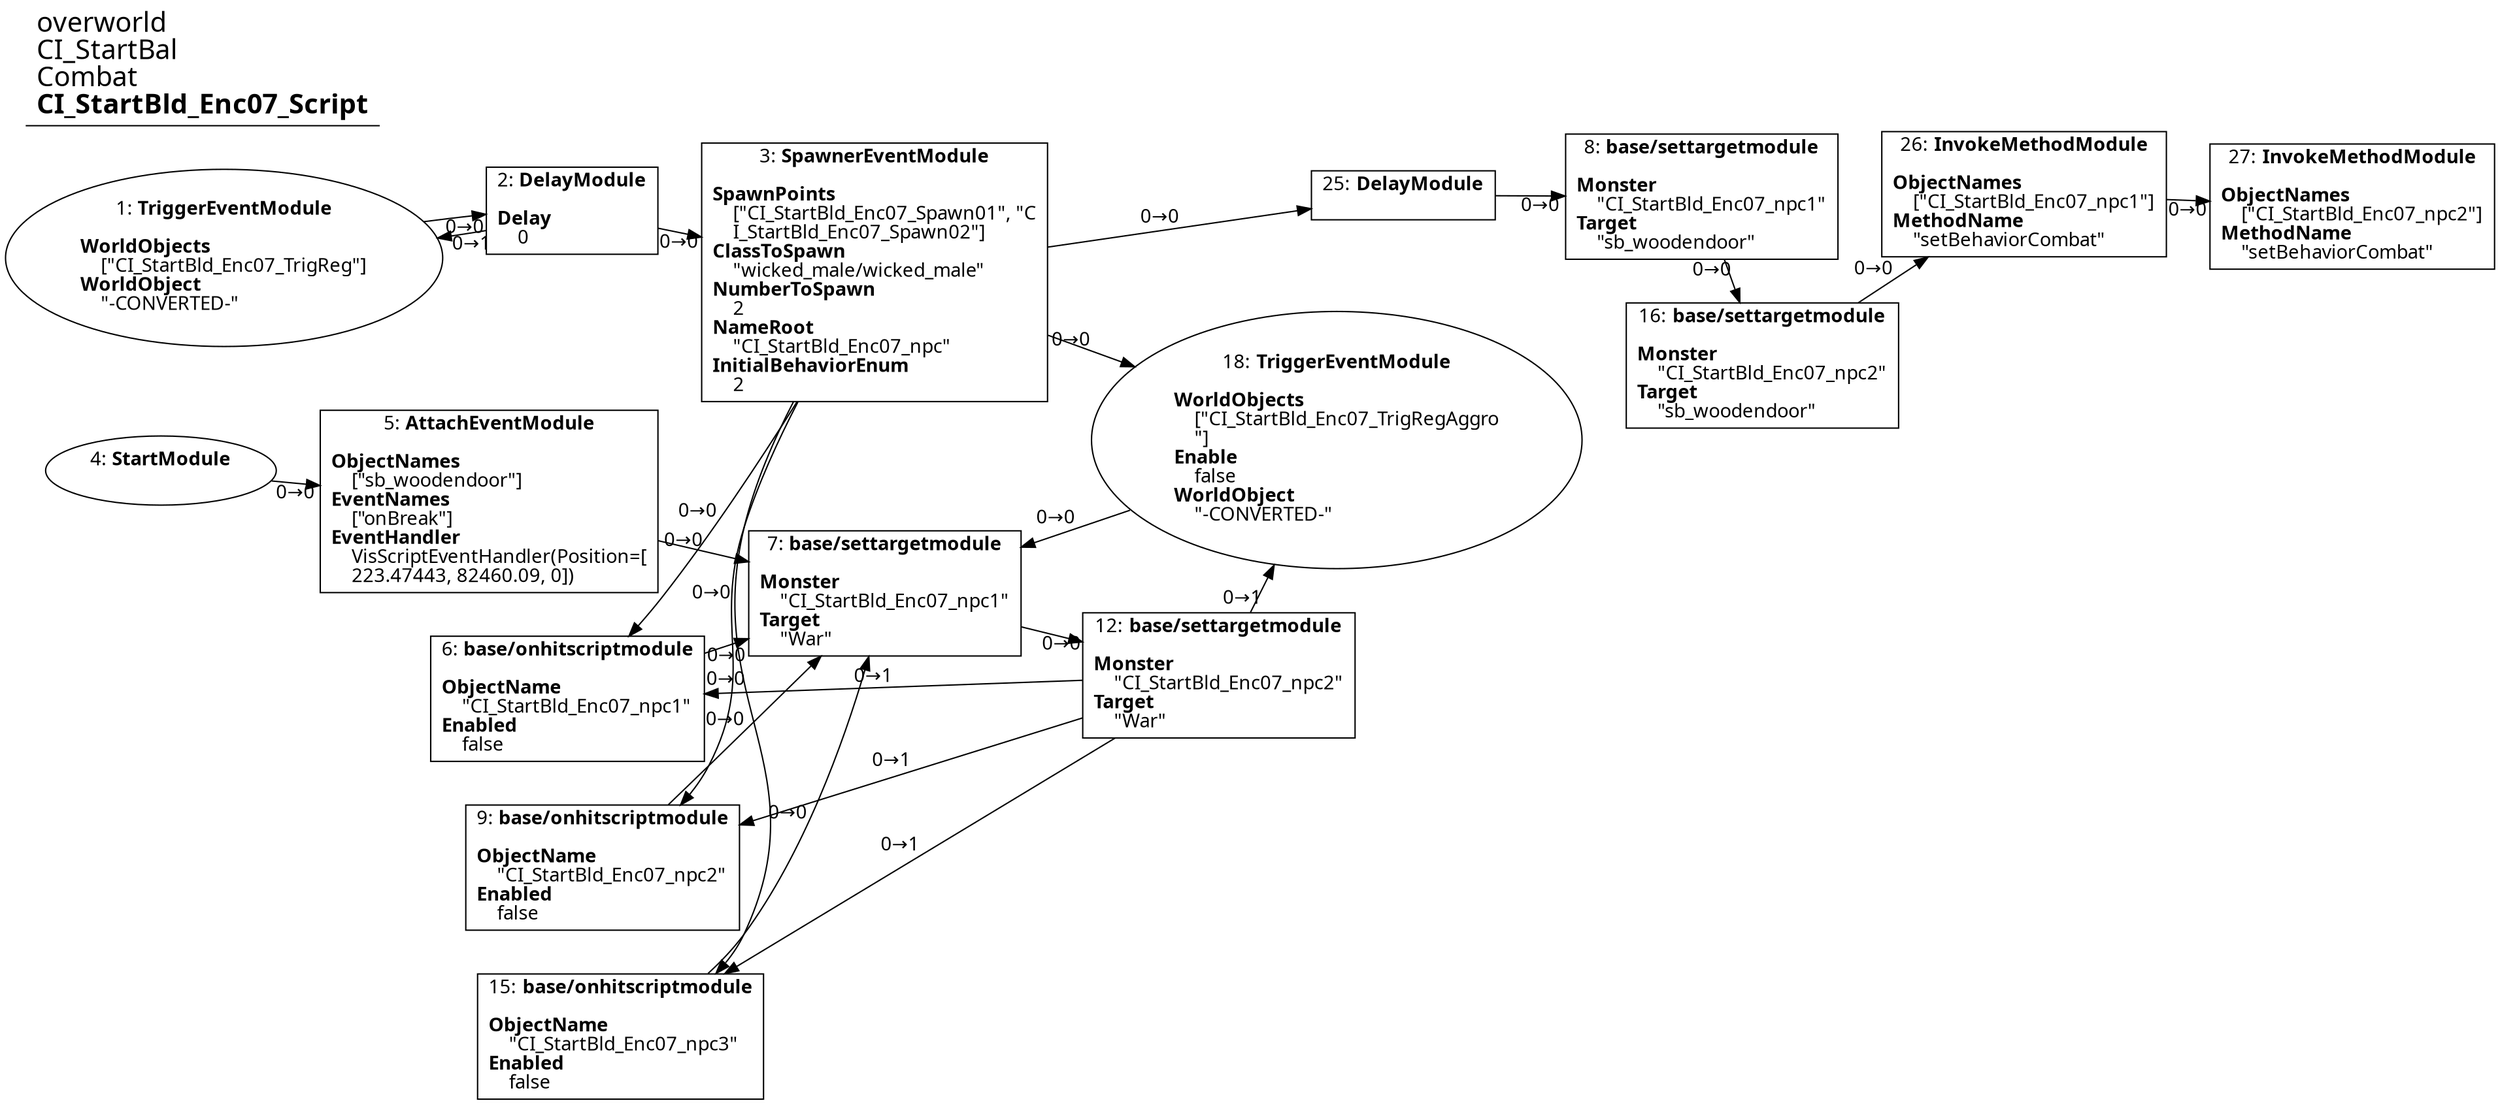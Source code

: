 digraph {
    layout = fdp;
    overlap = prism;
    sep = "+16";
    splines = spline;

    node [ shape = box ];

    graph [ fontname = "Segoe UI" ];
    node [ fontname = "Segoe UI" ];
    edge [ fontname = "Segoe UI" ];

    1 [ label = <1: <b>TriggerEventModule</b><br/><br/><b>WorldObjects</b><br align="left"/>    [&quot;CI_StartBld_Enc07_TrigReg&quot;]<br align="left"/><b>WorldObject</b><br align="left"/>    &quot;-CONVERTED-&quot;<br align="left"/>> ];
    1 [ shape = oval ]
    1 [ pos = "0.333,-0.18800001!" ];
    1 -> 2 [ label = "0→0" ];

    2 [ label = <2: <b>DelayModule</b><br/><br/><b>Delay</b><br align="left"/>    0<br align="left"/>> ];
    2 [ pos = "0.60800004,-0.172!" ];
    2 -> 1 [ label = "0→1" ];
    2 -> 3 [ label = "0→0" ];

    3 [ label = <3: <b>SpawnerEventModule</b><br/><br/><b>SpawnPoints</b><br align="left"/>    [&quot;CI_StartBld_Enc07_Spawn01&quot;, &quot;C<br align="left"/>    I_StartBld_Enc07_Spawn02&quot;]<br align="left"/><b>ClassToSpawn</b><br align="left"/>    &quot;wicked_male/wicked_male&quot;<br align="left"/><b>NumberToSpawn</b><br align="left"/>    2<br align="left"/><b>NameRoot</b><br align="left"/>    &quot;CI_StartBld_Enc07_npc&quot;<br align="left"/><b>InitialBehaviorEnum</b><br align="left"/>    2<br align="left"/>> ];
    3 [ pos = "0.896,-0.19500001!" ];
    3 -> 6 [ label = "0→0" ];
    3 -> 9 [ label = "0→0" ];
    3 -> 15 [ label = "0→0" ];
    3 -> 18 [ label = "0→0" ];
    3 -> 25 [ label = "0→0" ];

    4 [ label = <4: <b>StartModule</b><br/><br/>> ];
    4 [ shape = oval ]
    4 [ pos = "0.35700002,-0.45600003!" ];
    4 -> 5 [ label = "0→0" ];

    5 [ label = <5: <b>AttachEventModule</b><br/><br/><b>ObjectNames</b><br align="left"/>    [&quot;sb_woodendoor&quot;]<br align="left"/><b>EventNames</b><br align="left"/>    [&quot;onBreak&quot;]<br align="left"/><b>EventHandler</b><br align="left"/>    VisScriptEventHandler(Position=[<br align="left"/>    223.47443, 82460.09, 0])<br align="left"/>> ];
    5 [ pos = "0.526,-0.45900002!" ];
    5 -> 7 [ label = "0→0" ];

    6 [ label = <6: <b>base/onhitscriptmodule</b><br/><br/><b>ObjectName</b><br align="left"/>    &quot;CI_StartBld_Enc07_npc1&quot;<br align="left"/><b>Enabled</b><br align="left"/>    false<br align="left"/>> ];
    6 [ pos = "0.578,-0.63500005!" ];
    6 -> 7 [ label = "0→0" ];

    7 [ label = <7: <b>base/settargetmodule</b><br/><br/><b>Monster</b><br align="left"/>    &quot;CI_StartBld_Enc07_npc1&quot;<br align="left"/><b>Target</b><br align="left"/>    &quot;War&quot;<br align="left"/>> ];
    7 [ pos = "0.91700006,-0.48600003!" ];
    7 -> 12 [ label = "0→0" ];

    8 [ label = <8: <b>base/settargetmodule</b><br/><br/><b>Monster</b><br align="left"/>    &quot;CI_StartBld_Enc07_npc1&quot;<br align="left"/><b>Target</b><br align="left"/>    &quot;sb_woodendoor&quot;<br align="left"/>> ];
    8 [ pos = "1.4360001,-0.13000001!" ];
    8 -> 16 [ label = "0→0" ];

    9 [ label = <9: <b>base/onhitscriptmodule</b><br/><br/><b>ObjectName</b><br align="left"/>    &quot;CI_StartBld_Enc07_npc2&quot;<br align="left"/><b>Enabled</b><br align="left"/>    false<br align="left"/>> ];
    9 [ pos = "0.57000005,-0.73300004!" ];
    9 -> 7 [ label = "0→0" ];

    12 [ label = <12: <b>base/settargetmodule</b><br/><br/><b>Monster</b><br align="left"/>    &quot;CI_StartBld_Enc07_npc2&quot;<br align="left"/><b>Target</b><br align="left"/>    &quot;War&quot;<br align="left"/>> ];
    12 [ pos = "1.1240001,-0.48600003!" ];
    12 -> 18 [ label = "0→1" ];
    12 -> 6 [ label = "0→1" ];
    12 -> 9 [ label = "0→1" ];
    12 -> 15 [ label = "0→1" ];

    15 [ label = <15: <b>base/onhitscriptmodule</b><br/><br/><b>ObjectName</b><br align="left"/>    &quot;CI_StartBld_Enc07_npc3&quot;<br align="left"/><b>Enabled</b><br align="left"/>    false<br align="left"/>> ];
    15 [ pos = "0.56200004,-0.82900006!" ];
    15 -> 7 [ label = "0→0" ];

    16 [ label = <16: <b>base/settargetmodule</b><br/><br/><b>Monster</b><br align="left"/>    &quot;CI_StartBld_Enc07_npc2&quot;<br align="left"/><b>Target</b><br align="left"/>    &quot;sb_woodendoor&quot;<br align="left"/>> ];
    16 [ pos = "1.439,-0.24000001!" ];
    16 -> 26 [ label = "0→0" ];

    18 [ label = <18: <b>TriggerEventModule</b><br/><br/><b>WorldObjects</b><br align="left"/>    [&quot;CI_StartBld_Enc07_TrigRegAggro<br align="left"/>    &quot;]<br align="left"/><b>Enable</b><br align="left"/>    false<br align="left"/><b>WorldObject</b><br align="left"/>    &quot;-CONVERTED-&quot;<br align="left"/>> ];
    18 [ shape = oval ]
    18 [ pos = "1.2030001,-0.293!" ];
    18 -> 7 [ label = "0→0" ];

    25 [ label = <25: <b>DelayModule</b><br/><br/>> ];
    25 [ pos = "1.1810001,-0.108!" ];
    25 -> 8 [ label = "0→0" ];

    26 [ label = <26: <b>InvokeMethodModule</b><br/><br/><b>ObjectNames</b><br align="left"/>    [&quot;CI_StartBld_Enc07_npc1&quot;]<br align="left"/><b>MethodName</b><br align="left"/>    &quot;setBehaviorCombat&quot;<br align="left"/>> ];
    26 [ pos = "1.6930001,-0.113000005!" ];
    26 -> 27 [ label = "0→0" ];

    27 [ label = <27: <b>InvokeMethodModule</b><br/><br/><b>ObjectNames</b><br align="left"/>    [&quot;CI_StartBld_Enc07_npc2&quot;]<br align="left"/><b>MethodName</b><br align="left"/>    &quot;setBehaviorCombat&quot;<br align="left"/>> ];
    27 [ pos = "1.9180001,-0.11400001!" ];

    title [ pos = "0.33200002,-0.10700001!" ];
    title [ shape = underline ];
    title [ label = <<font point-size="20">overworld<br align="left"/>CI_StartBal<br align="left"/>Combat<br align="left"/><b>CI_StartBld_Enc07_Script</b><br align="left"/></font>> ];
}
